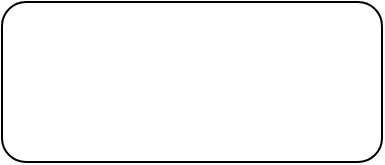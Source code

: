 <mxfile version="24.0.7" type="github">
  <diagram name="Página-1" id="eIQqd0gl5D0-YsD516uA">
    <mxGraphModel dx="1434" dy="772" grid="1" gridSize="10" guides="1" tooltips="1" connect="1" arrows="1" fold="1" page="1" pageScale="1" pageWidth="827" pageHeight="1169" math="0" shadow="0">
      <root>
        <mxCell id="0" />
        <mxCell id="1" parent="0" />
        <mxCell id="hjKJnJh1kSqRXNFVt1vC-2" value="" style="rounded=1;whiteSpace=wrap;html=1;" vertex="1" parent="1">
          <mxGeometry x="319" y="290" width="190" height="80" as="geometry" />
        </mxCell>
      </root>
    </mxGraphModel>
  </diagram>
</mxfile>
